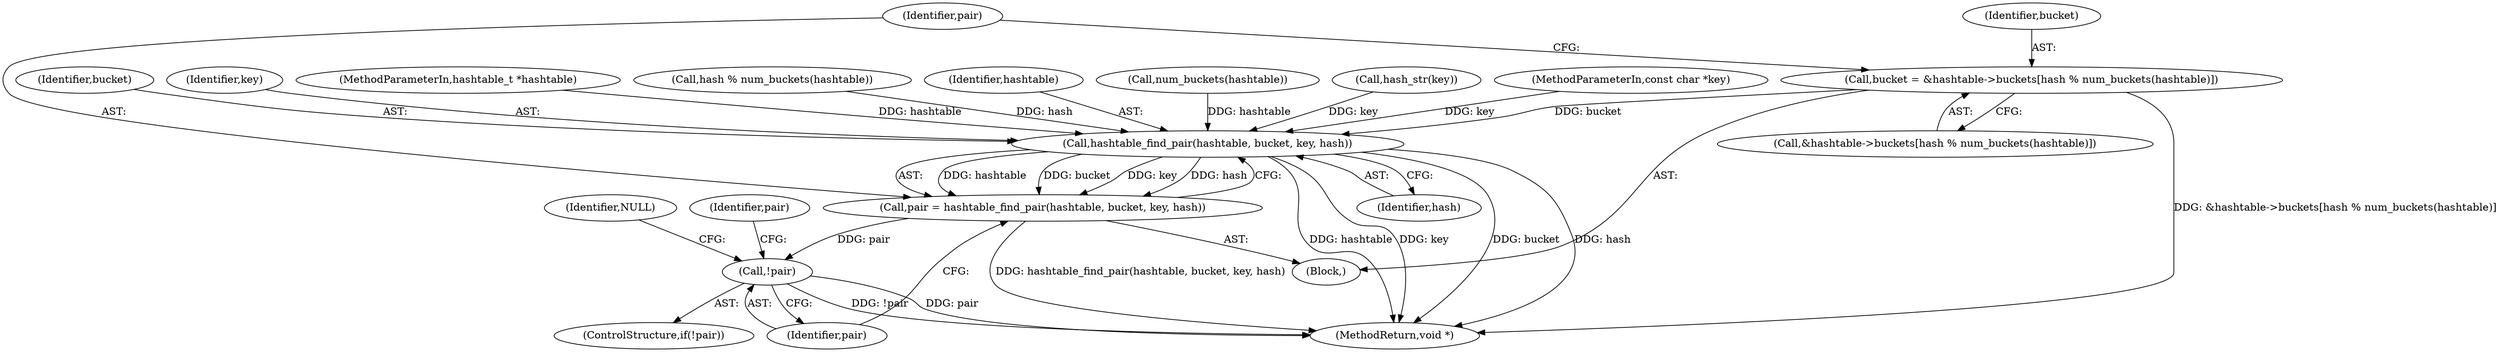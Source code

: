 digraph "1_jansson_8f80c2d83808150724d31793e6ade92749b1faa4_3@array" {
"1000111" [label="(Call,bucket = &hashtable->buckets[hash % num_buckets(hashtable)])"];
"1000124" [label="(Call,hashtable_find_pair(hashtable, bucket, key, hash))"];
"1000122" [label="(Call,pair = hashtable_find_pair(hashtable, bucket, key, hash))"];
"1000130" [label="(Call,!pair)"];
"1000120" [label="(Call,num_buckets(hashtable))"];
"1000109" [label="(Call,hash_str(key))"];
"1000124" [label="(Call,hashtable_find_pair(hashtable, bucket, key, hash))"];
"1000102" [label="(MethodParameterIn,const char *key)"];
"1000126" [label="(Identifier,bucket)"];
"1000129" [label="(ControlStructure,if(!pair))"];
"1000122" [label="(Call,pair = hashtable_find_pair(hashtable, bucket, key, hash))"];
"1000127" [label="(Identifier,key)"];
"1000101" [label="(MethodParameterIn,hashtable_t *hashtable)"];
"1000118" [label="(Call,hash % num_buckets(hashtable))"];
"1000112" [label="(Identifier,bucket)"];
"1000125" [label="(Identifier,hashtable)"];
"1000136" [label="(Identifier,pair)"];
"1000131" [label="(Identifier,pair)"];
"1000128" [label="(Identifier,hash)"];
"1000123" [label="(Identifier,pair)"];
"1000133" [label="(Identifier,NULL)"];
"1000138" [label="(MethodReturn,void *)"];
"1000113" [label="(Call,&hashtable->buckets[hash % num_buckets(hashtable)])"];
"1000111" [label="(Call,bucket = &hashtable->buckets[hash % num_buckets(hashtable)])"];
"1000103" [label="(Block,)"];
"1000130" [label="(Call,!pair)"];
"1000111" -> "1000103"  [label="AST: "];
"1000111" -> "1000113"  [label="CFG: "];
"1000112" -> "1000111"  [label="AST: "];
"1000113" -> "1000111"  [label="AST: "];
"1000123" -> "1000111"  [label="CFG: "];
"1000111" -> "1000138"  [label="DDG: &hashtable->buckets[hash % num_buckets(hashtable)]"];
"1000111" -> "1000124"  [label="DDG: bucket"];
"1000124" -> "1000122"  [label="AST: "];
"1000124" -> "1000128"  [label="CFG: "];
"1000125" -> "1000124"  [label="AST: "];
"1000126" -> "1000124"  [label="AST: "];
"1000127" -> "1000124"  [label="AST: "];
"1000128" -> "1000124"  [label="AST: "];
"1000122" -> "1000124"  [label="CFG: "];
"1000124" -> "1000138"  [label="DDG: hashtable"];
"1000124" -> "1000138"  [label="DDG: key"];
"1000124" -> "1000138"  [label="DDG: hash"];
"1000124" -> "1000138"  [label="DDG: bucket"];
"1000124" -> "1000122"  [label="DDG: hashtable"];
"1000124" -> "1000122"  [label="DDG: bucket"];
"1000124" -> "1000122"  [label="DDG: key"];
"1000124" -> "1000122"  [label="DDG: hash"];
"1000120" -> "1000124"  [label="DDG: hashtable"];
"1000101" -> "1000124"  [label="DDG: hashtable"];
"1000109" -> "1000124"  [label="DDG: key"];
"1000102" -> "1000124"  [label="DDG: key"];
"1000118" -> "1000124"  [label="DDG: hash"];
"1000122" -> "1000103"  [label="AST: "];
"1000123" -> "1000122"  [label="AST: "];
"1000131" -> "1000122"  [label="CFG: "];
"1000122" -> "1000138"  [label="DDG: hashtable_find_pair(hashtable, bucket, key, hash)"];
"1000122" -> "1000130"  [label="DDG: pair"];
"1000130" -> "1000129"  [label="AST: "];
"1000130" -> "1000131"  [label="CFG: "];
"1000131" -> "1000130"  [label="AST: "];
"1000133" -> "1000130"  [label="CFG: "];
"1000136" -> "1000130"  [label="CFG: "];
"1000130" -> "1000138"  [label="DDG: !pair"];
"1000130" -> "1000138"  [label="DDG: pair"];
}
